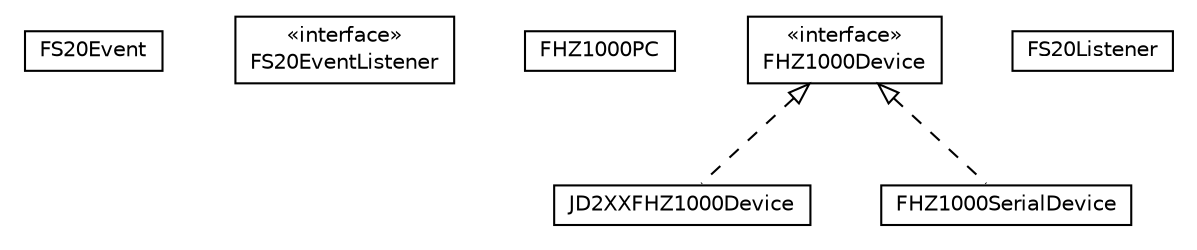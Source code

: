 #!/usr/local/bin/dot
#
# Class diagram 
# Generated by UMLGraph version R5_6-24-gf6e263 (http://www.umlgraph.org/)
#

digraph G {
	edge [fontname="Helvetica",fontsize=10,labelfontname="Helvetica",labelfontsize=10];
	node [fontname="Helvetica",fontsize=10,shape=plaintext];
	nodesep=0.25;
	ranksep=0.5;
	// org.universAAL.lddi.fs20.connect.FS20Event
	c22683 [label=<<table title="org.universAAL.lddi.fs20.connect.FS20Event" border="0" cellborder="1" cellspacing="0" cellpadding="2" port="p" href="./FS20Event.html">
		<tr><td><table border="0" cellspacing="0" cellpadding="1">
<tr><td align="center" balign="center"> FS20Event </td></tr>
		</table></td></tr>
		</table>>, URL="./FS20Event.html", fontname="Helvetica", fontcolor="black", fontsize=10.0];
	// org.universAAL.lddi.fs20.connect.FS20EventListener
	c22684 [label=<<table title="org.universAAL.lddi.fs20.connect.FS20EventListener" border="0" cellborder="1" cellspacing="0" cellpadding="2" port="p" href="./FS20EventListener.html">
		<tr><td><table border="0" cellspacing="0" cellpadding="1">
<tr><td align="center" balign="center"> &#171;interface&#187; </td></tr>
<tr><td align="center" balign="center"> FS20EventListener </td></tr>
		</table></td></tr>
		</table>>, URL="./FS20EventListener.html", fontname="Helvetica", fontcolor="black", fontsize=10.0];
	// org.universAAL.lddi.fs20.connect.FHZ1000PC
	c22685 [label=<<table title="org.universAAL.lddi.fs20.connect.FHZ1000PC" border="0" cellborder="1" cellspacing="0" cellpadding="2" port="p" href="./FHZ1000PC.html">
		<tr><td><table border="0" cellspacing="0" cellpadding="1">
<tr><td align="center" balign="center"> FHZ1000PC </td></tr>
		</table></td></tr>
		</table>>, URL="./FHZ1000PC.html", fontname="Helvetica", fontcolor="black", fontsize=10.0];
	// org.universAAL.lddi.fs20.connect.FHZ1000PC.FHZ1000Device
	c22686 [label=<<table title="org.universAAL.lddi.fs20.connect.FHZ1000PC.FHZ1000Device" border="0" cellborder="1" cellspacing="0" cellpadding="2" port="p" href="./FHZ1000PC.FHZ1000Device.html">
		<tr><td><table border="0" cellspacing="0" cellpadding="1">
<tr><td align="center" balign="center"> &#171;interface&#187; </td></tr>
<tr><td align="center" balign="center"> FHZ1000Device </td></tr>
		</table></td></tr>
		</table>>, URL="./FHZ1000PC.FHZ1000Device.html", fontname="Helvetica", fontcolor="black", fontsize=10.0];
	// org.universAAL.lddi.fs20.connect.FHZ1000PC.JD2XXFHZ1000Device
	c22687 [label=<<table title="org.universAAL.lddi.fs20.connect.FHZ1000PC.JD2XXFHZ1000Device" border="0" cellborder="1" cellspacing="0" cellpadding="2" port="p" href="./FHZ1000PC.JD2XXFHZ1000Device.html">
		<tr><td><table border="0" cellspacing="0" cellpadding="1">
<tr><td align="center" balign="center"> JD2XXFHZ1000Device </td></tr>
		</table></td></tr>
		</table>>, URL="./FHZ1000PC.JD2XXFHZ1000Device.html", fontname="Helvetica", fontcolor="black", fontsize=10.0];
	// org.universAAL.lddi.fs20.connect.FHZ1000PC.FHZ1000SerialDevice
	c22688 [label=<<table title="org.universAAL.lddi.fs20.connect.FHZ1000PC.FHZ1000SerialDevice" border="0" cellborder="1" cellspacing="0" cellpadding="2" port="p" href="./FHZ1000PC.FHZ1000SerialDevice.html">
		<tr><td><table border="0" cellspacing="0" cellpadding="1">
<tr><td align="center" balign="center"> FHZ1000SerialDevice </td></tr>
		</table></td></tr>
		</table>>, URL="./FHZ1000PC.FHZ1000SerialDevice.html", fontname="Helvetica", fontcolor="black", fontsize=10.0];
	// org.universAAL.lddi.fs20.connect.FS20Listener
	c22689 [label=<<table title="org.universAAL.lddi.fs20.connect.FS20Listener" border="0" cellborder="1" cellspacing="0" cellpadding="2" port="p" href="./FS20Listener.html">
		<tr><td><table border="0" cellspacing="0" cellpadding="1">
<tr><td align="center" balign="center"> FS20Listener </td></tr>
		</table></td></tr>
		</table>>, URL="./FS20Listener.html", fontname="Helvetica", fontcolor="black", fontsize=10.0];
	//org.universAAL.lddi.fs20.connect.FHZ1000PC.JD2XXFHZ1000Device implements org.universAAL.lddi.fs20.connect.FHZ1000PC.FHZ1000Device
	c22686:p -> c22687:p [dir=back,arrowtail=empty,style=dashed];
	//org.universAAL.lddi.fs20.connect.FHZ1000PC.FHZ1000SerialDevice implements org.universAAL.lddi.fs20.connect.FHZ1000PC.FHZ1000Device
	c22686:p -> c22688:p [dir=back,arrowtail=empty,style=dashed];
}

